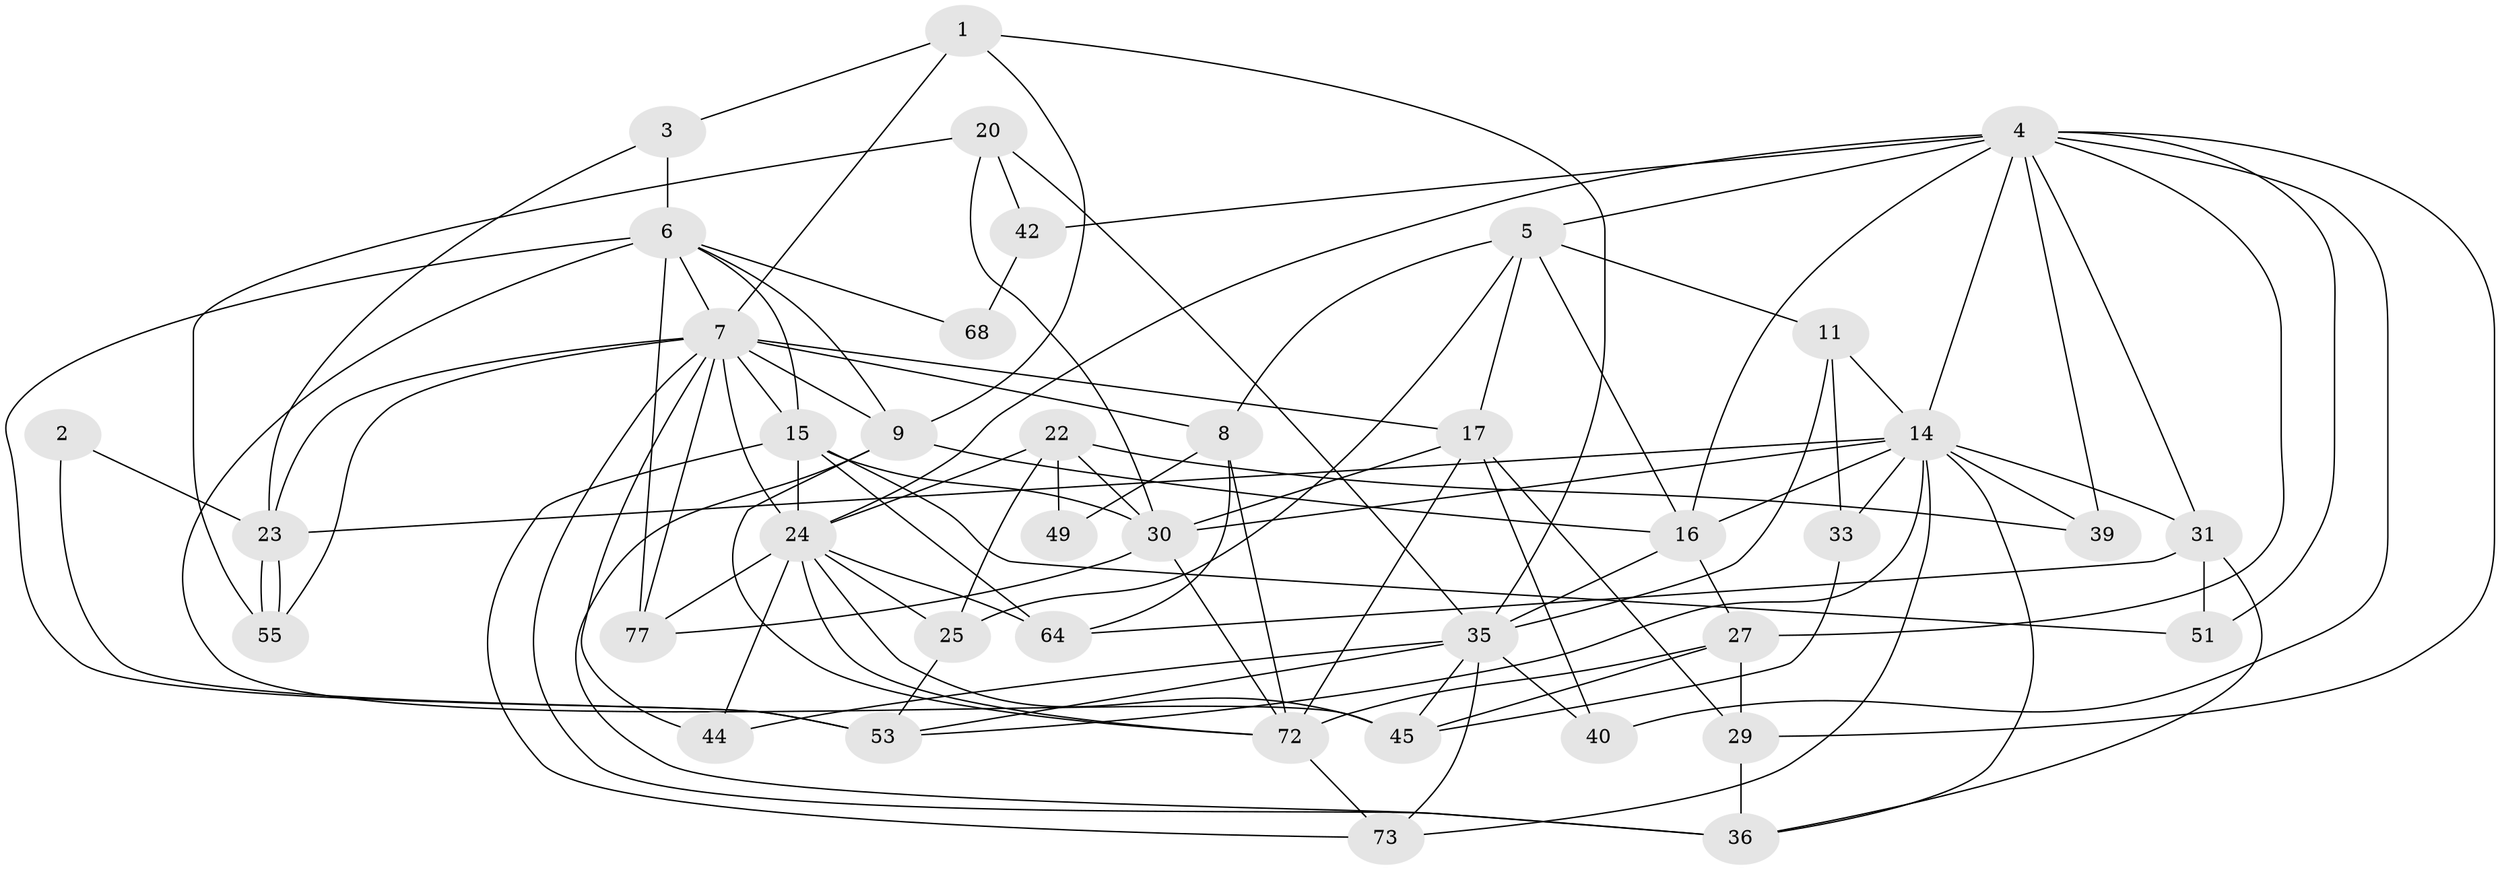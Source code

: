 // original degree distribution, {4: 0.3375, 2: 0.1, 3: 0.275, 5: 0.2, 7: 0.025, 6: 0.0375, 10: 0.0125, 8: 0.0125}
// Generated by graph-tools (version 1.1) at 2025/18/03/04/25 18:18:35]
// undirected, 40 vertices, 105 edges
graph export_dot {
graph [start="1"]
  node [color=gray90,style=filled];
  1;
  2;
  3;
  4 [super="+10+18"];
  5 [super="+12+58+41"];
  6 [super="+13+47+52"];
  7 [super="+70+59"];
  8 [super="+62"];
  9 [super="+19"];
  11;
  14 [super="+71+21"];
  15 [super="+34+43"];
  16 [super="+79+46"];
  17 [super="+32+67"];
  20 [super="+28"];
  22;
  23 [super="+38"];
  24 [super="+37+26"];
  25;
  27 [super="+48"];
  29;
  30 [super="+63"];
  31 [super="+57"];
  33;
  35 [super="+61+56"];
  36;
  39 [super="+60"];
  40 [super="+75"];
  42;
  44;
  45 [super="+54"];
  49;
  51;
  53 [super="+65"];
  55;
  64;
  68;
  72 [super="+74"];
  73;
  77;
  1 -- 3;
  1 -- 35;
  1 -- 9;
  1 -- 7;
  2 -- 23;
  2 -- 53;
  3 -- 23;
  3 -- 6;
  4 -- 24;
  4 -- 39 [weight=2];
  4 -- 42 [weight=2];
  4 -- 14 [weight=2];
  4 -- 51;
  4 -- 27;
  4 -- 29;
  4 -- 40 [weight=2];
  4 -- 5 [weight=2];
  4 -- 16;
  4 -- 31;
  5 -- 8;
  5 -- 16;
  5 -- 11;
  5 -- 25;
  5 -- 17;
  6 -- 45;
  6 -- 9;
  6 -- 77;
  6 -- 15;
  6 -- 53 [weight=2];
  6 -- 68;
  6 -- 7;
  7 -- 44;
  7 -- 55;
  7 -- 8 [weight=2];
  7 -- 9 [weight=2];
  7 -- 36;
  7 -- 77;
  7 -- 15;
  7 -- 23;
  7 -- 24;
  7 -- 17;
  8 -- 64;
  8 -- 49;
  8 -- 72;
  9 -- 36;
  9 -- 16;
  9 -- 72;
  11 -- 35;
  11 -- 33;
  11 -- 14;
  14 -- 73;
  14 -- 31;
  14 -- 33;
  14 -- 36;
  14 -- 39;
  14 -- 53;
  14 -- 16;
  14 -- 23;
  14 -- 30;
  15 -- 64;
  15 -- 73;
  15 -- 51;
  15 -- 30;
  15 -- 24;
  16 -- 27;
  16 -- 35;
  17 -- 72;
  17 -- 40;
  17 -- 30;
  17 -- 29;
  20 -- 55;
  20 -- 42;
  20 -- 35;
  20 -- 30;
  22 -- 25;
  22 -- 24 [weight=2];
  22 -- 49;
  22 -- 30;
  22 -- 39;
  23 -- 55;
  23 -- 55;
  24 -- 77;
  24 -- 64 [weight=2];
  24 -- 25;
  24 -- 72;
  24 -- 44;
  24 -- 45;
  25 -- 53;
  27 -- 45;
  27 -- 72;
  27 -- 29;
  29 -- 36;
  30 -- 77;
  30 -- 72;
  31 -- 64;
  31 -- 51;
  31 -- 36;
  33 -- 45;
  35 -- 53;
  35 -- 73;
  35 -- 44;
  35 -- 40;
  35 -- 45;
  42 -- 68;
  72 -- 73;
}
